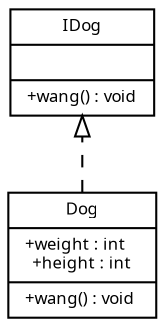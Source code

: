 digraph G{
		fontname="kaiti"
		fontsize=8
		rankdir="BT"

		node [ 
		fontname = "kaiti"
		fontsize = 8
		shape = "record"
		]

		IDog [ 
		label = "{
				IDog||+wang() : void\l
		}"]

		Dog [ 
		label = "{
				Dog|+weight : int \l+height : int|+wang() : void \l
		}"]

		Dog -> IDog[arrowhead = "empty" style="dashed"]
}
